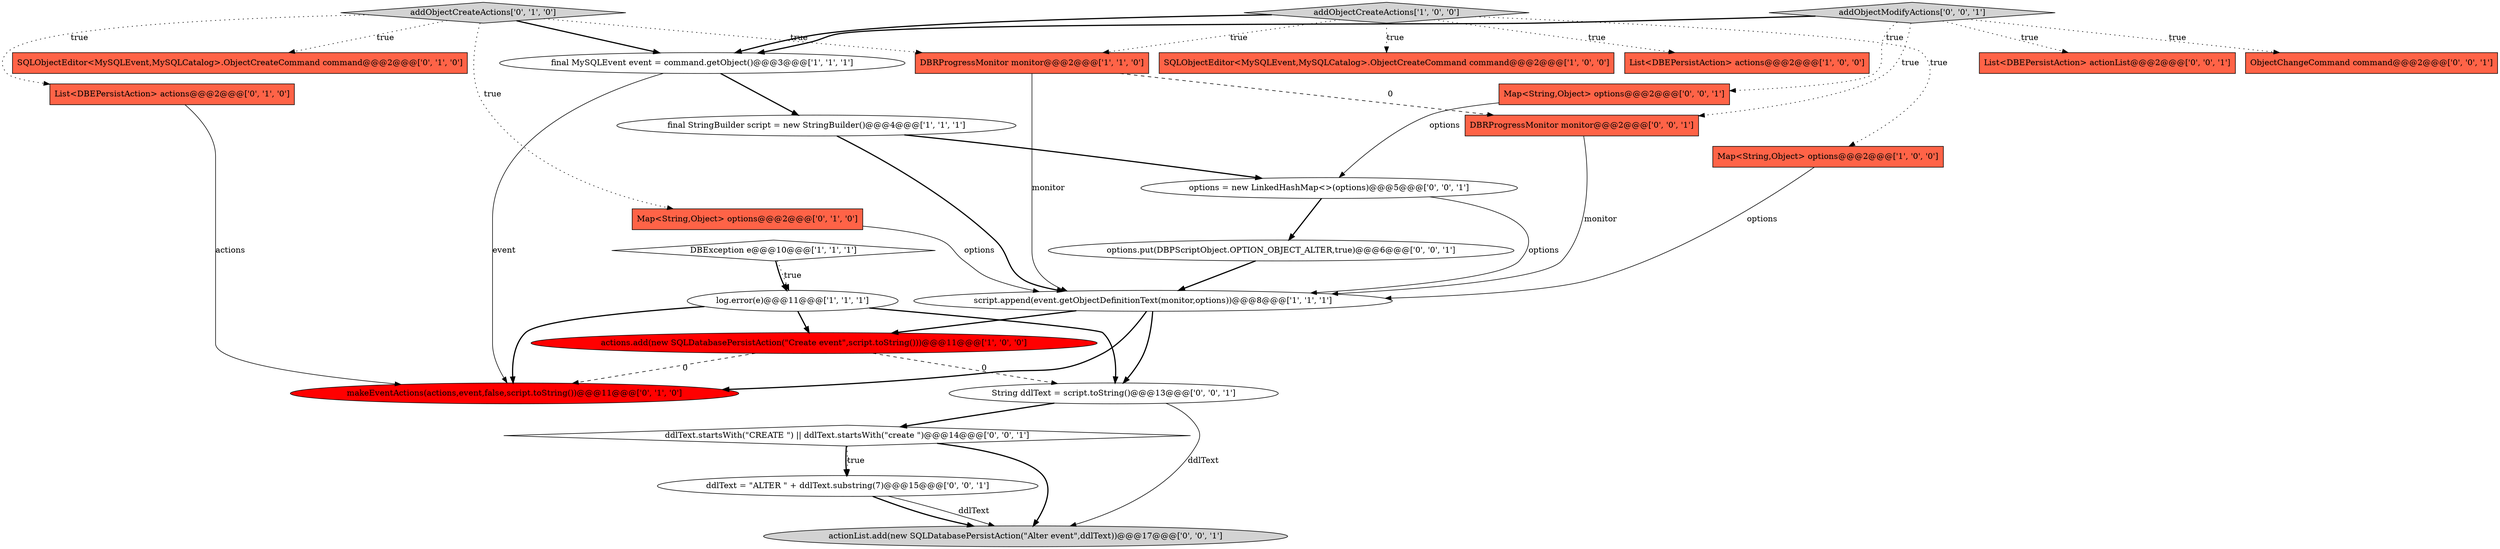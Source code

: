 digraph {
11 [style = filled, label = "List<DBEPersistAction> actions@@@2@@@['0', '1', '0']", fillcolor = tomato, shape = box image = "AAA0AAABBB2BBB"];
26 [style = filled, label = "ddlText = \"ALTER \" + ddlText.substring(7)@@@15@@@['0', '0', '1']", fillcolor = white, shape = ellipse image = "AAA0AAABBB3BBB"];
2 [style = filled, label = "Map<String,Object> options@@@2@@@['1', '0', '0']", fillcolor = tomato, shape = box image = "AAA0AAABBB1BBB"];
1 [style = filled, label = "SQLObjectEditor<MySQLEvent,MySQLCatalog>.ObjectCreateCommand command@@@2@@@['1', '0', '0']", fillcolor = tomato, shape = box image = "AAA0AAABBB1BBB"];
9 [style = filled, label = "log.error(e)@@@11@@@['1', '1', '1']", fillcolor = white, shape = ellipse image = "AAA0AAABBB1BBB"];
8 [style = filled, label = "addObjectCreateActions['1', '0', '0']", fillcolor = lightgray, shape = diamond image = "AAA0AAABBB1BBB"];
12 [style = filled, label = "SQLObjectEditor<MySQLEvent,MySQLCatalog>.ObjectCreateCommand command@@@2@@@['0', '1', '0']", fillcolor = tomato, shape = box image = "AAA0AAABBB2BBB"];
0 [style = filled, label = "final MySQLEvent event = command.getObject()@@@3@@@['1', '1', '1']", fillcolor = white, shape = ellipse image = "AAA0AAABBB1BBB"];
21 [style = filled, label = "addObjectModifyActions['0', '0', '1']", fillcolor = lightgray, shape = diamond image = "AAA0AAABBB3BBB"];
25 [style = filled, label = "String ddlText = script.toString()@@@13@@@['0', '0', '1']", fillcolor = white, shape = ellipse image = "AAA0AAABBB3BBB"];
23 [style = filled, label = "List<DBEPersistAction> actionList@@@2@@@['0', '0', '1']", fillcolor = tomato, shape = box image = "AAA0AAABBB3BBB"];
22 [style = filled, label = "ObjectChangeCommand command@@@2@@@['0', '0', '1']", fillcolor = tomato, shape = box image = "AAA0AAABBB3BBB"];
15 [style = filled, label = "makeEventActions(actions,event,false,script.toString())@@@11@@@['0', '1', '0']", fillcolor = red, shape = ellipse image = "AAA1AAABBB2BBB"];
10 [style = filled, label = "DBException e@@@10@@@['1', '1', '1']", fillcolor = white, shape = diamond image = "AAA0AAABBB1BBB"];
6 [style = filled, label = "final StringBuilder script = new StringBuilder()@@@4@@@['1', '1', '1']", fillcolor = white, shape = ellipse image = "AAA0AAABBB1BBB"];
17 [style = filled, label = "options.put(DBPScriptObject.OPTION_OBJECT_ALTER,true)@@@6@@@['0', '0', '1']", fillcolor = white, shape = ellipse image = "AAA0AAABBB3BBB"];
18 [style = filled, label = "ddlText.startsWith(\"CREATE \") || ddlText.startsWith(\"create \")@@@14@@@['0', '0', '1']", fillcolor = white, shape = diamond image = "AAA0AAABBB3BBB"];
24 [style = filled, label = "DBRProgressMonitor monitor@@@2@@@['0', '0', '1']", fillcolor = tomato, shape = box image = "AAA0AAABBB3BBB"];
4 [style = filled, label = "List<DBEPersistAction> actions@@@2@@@['1', '0', '0']", fillcolor = tomato, shape = box image = "AAA0AAABBB1BBB"];
13 [style = filled, label = "addObjectCreateActions['0', '1', '0']", fillcolor = lightgray, shape = diamond image = "AAA0AAABBB2BBB"];
16 [style = filled, label = "actionList.add(new SQLDatabasePersistAction(\"Alter event\",ddlText))@@@17@@@['0', '0', '1']", fillcolor = lightgray, shape = ellipse image = "AAA0AAABBB3BBB"];
3 [style = filled, label = "actions.add(new SQLDatabasePersistAction(\"Create event\",script.toString()))@@@11@@@['1', '0', '0']", fillcolor = red, shape = ellipse image = "AAA1AAABBB1BBB"];
20 [style = filled, label = "options = new LinkedHashMap<>(options)@@@5@@@['0', '0', '1']", fillcolor = white, shape = ellipse image = "AAA0AAABBB3BBB"];
5 [style = filled, label = "script.append(event.getObjectDefinitionText(monitor,options))@@@8@@@['1', '1', '1']", fillcolor = white, shape = ellipse image = "AAA0AAABBB1BBB"];
14 [style = filled, label = "Map<String,Object> options@@@2@@@['0', '1', '0']", fillcolor = tomato, shape = box image = "AAA0AAABBB2BBB"];
7 [style = filled, label = "DBRProgressMonitor monitor@@@2@@@['1', '1', '0']", fillcolor = tomato, shape = box image = "AAA0AAABBB1BBB"];
19 [style = filled, label = "Map<String,Object> options@@@2@@@['0', '0', '1']", fillcolor = tomato, shape = box image = "AAA0AAABBB3BBB"];
5->3 [style = bold, label=""];
17->5 [style = bold, label=""];
20->17 [style = bold, label=""];
7->5 [style = solid, label="monitor"];
3->25 [style = dashed, label="0"];
20->5 [style = solid, label="options"];
21->0 [style = bold, label=""];
13->12 [style = dotted, label="true"];
0->6 [style = bold, label=""];
8->2 [style = dotted, label="true"];
18->26 [style = bold, label=""];
25->18 [style = bold, label=""];
25->16 [style = solid, label="ddlText"];
19->20 [style = solid, label="options"];
5->15 [style = bold, label=""];
8->7 [style = dotted, label="true"];
11->15 [style = solid, label="actions"];
21->22 [style = dotted, label="true"];
13->7 [style = dotted, label="true"];
26->16 [style = solid, label="ddlText"];
24->5 [style = solid, label="monitor"];
10->9 [style = dotted, label="true"];
8->4 [style = dotted, label="true"];
5->25 [style = bold, label=""];
0->15 [style = solid, label="event"];
8->0 [style = bold, label=""];
6->20 [style = bold, label=""];
8->1 [style = dotted, label="true"];
26->16 [style = bold, label=""];
6->5 [style = bold, label=""];
2->5 [style = solid, label="options"];
21->24 [style = dotted, label="true"];
7->24 [style = dashed, label="0"];
14->5 [style = solid, label="options"];
18->26 [style = dotted, label="true"];
9->15 [style = bold, label=""];
21->23 [style = dotted, label="true"];
9->25 [style = bold, label=""];
21->19 [style = dotted, label="true"];
3->15 [style = dashed, label="0"];
9->3 [style = bold, label=""];
13->11 [style = dotted, label="true"];
10->9 [style = bold, label=""];
13->14 [style = dotted, label="true"];
13->0 [style = bold, label=""];
18->16 [style = bold, label=""];
}
